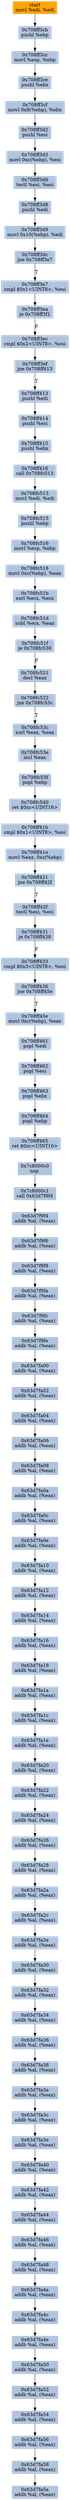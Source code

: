 digraph G {
node[shape=rectangle,style=filled,fillcolor=lightsteelblue,color=lightsteelblue]
bgcolor="transparent"
a0x708ff3c9movl_edi_edi[label="start\nmovl %edi, %edi",color="lightgrey",fillcolor="orange"];
a0x708ff3cbpushl_ebp[label="0x708ff3cb\npushl %ebp"];
a0x708ff3ccmovl_esp_ebp[label="0x708ff3cc\nmovl %esp, %ebp"];
a0x708ff3cepushl_ebx[label="0x708ff3ce\npushl %ebx"];
a0x708ff3cfmovl_0x8ebp__ebx[label="0x708ff3cf\nmovl 0x8(%ebp), %ebx"];
a0x708ff3d2pushl_esi[label="0x708ff3d2\npushl %esi"];
a0x708ff3d3movl_0xcebp__esi[label="0x708ff3d3\nmovl 0xc(%ebp), %esi"];
a0x708ff3d6testl_esi_esi[label="0x708ff3d6\ntestl %esi, %esi"];
a0x708ff3d8pushl_edi[label="0x708ff3d8\npushl %edi"];
a0x708ff3d9movl_0x10ebp__edi[label="0x708ff3d9\nmovl 0x10(%ebp), %edi"];
a0x708ff3dcjne_0x708ff3e7[label="0x708ff3dc\njne 0x708ff3e7"];
a0x708ff3e7cmpl_0x1UINT8_esi[label="0x708ff3e7\ncmpl $0x1<UINT8>, %esi"];
a0x708ff3eaje_0x708ff3f1[label="0x708ff3ea\nje 0x708ff3f1"];
a0x708ff3eccmpl_0x2UINT8_esi[label="0x708ff3ec\ncmpl $0x2<UINT8>, %esi"];
a0x708ff3efjne_0x708ff413[label="0x708ff3ef\njne 0x708ff413"];
a0x708ff413pushl_edi[label="0x708ff413\npushl %edi"];
a0x708ff414pushl_esi[label="0x708ff414\npushl %esi"];
a0x708ff415pushl_ebx[label="0x708ff415\npushl %ebx"];
a0x708ff416call_0x708fc513[label="0x708ff416\ncall 0x708fc513"];
a0x708fc513movl_edi_edi[label="0x708fc513\nmovl %edi, %edi"];
a0x708fc515pushl_ebp[label="0x708fc515\npushl %ebp"];
a0x708fc516movl_esp_ebp[label="0x708fc516\nmovl %esp, %ebp"];
a0x708fc518movl_0xcebp__eax[label="0x708fc518\nmovl 0xc(%ebp), %eax"];
a0x708fc51bxorl_ecx_ecx[label="0x708fc51b\nxorl %ecx, %ecx"];
a0x708fc51dsubl_ecx_eax[label="0x708fc51d\nsubl %ecx, %eax"];
a0x708fc51fje_0x708fc530[label="0x708fc51f\nje 0x708fc530"];
a0x708fc521decl_eax[label="0x708fc521\ndecl %eax"];
a0x708fc522jne_0x708fc53c[label="0x708fc522\njne 0x708fc53c"];
a0x708fc53cxorl_eax_eax[label="0x708fc53c\nxorl %eax, %eax"];
a0x708fc53eincl_eax[label="0x708fc53e\nincl %eax"];
a0x708fc53fpopl_ebp[label="0x708fc53f\npopl %ebp"];
a0x708fc540ret_0xcUINT16[label="0x708fc540\nret $0xc<UINT16>"];
a0x708ff41bcmpl_0x1UINT8_esi[label="0x708ff41b\ncmpl $0x1<UINT8>, %esi"];
a0x708ff41emovl_eax_0xcebp_[label="0x708ff41e\nmovl %eax, 0xc(%ebp)"];
a0x708ff421jne_0x708ff42f[label="0x708ff421\njne 0x708ff42f"];
a0x708ff42ftestl_esi_esi[label="0x708ff42f\ntestl %esi, %esi"];
a0x708ff431je_0x708ff438[label="0x708ff431\nje 0x708ff438"];
a0x708ff433cmpl_0x3UINT8_esi[label="0x708ff433\ncmpl $0x3<UINT8>, %esi"];
a0x708ff436jne_0x708ff45e[label="0x708ff436\njne 0x708ff45e"];
a0x708ff45emovl_0xcebp__eax[label="0x708ff45e\nmovl 0xc(%ebp), %eax"];
a0x708ff461popl_edi[label="0x708ff461\npopl %edi"];
a0x708ff462popl_esi[label="0x708ff462\npopl %esi"];
a0x708ff463popl_ebx[label="0x708ff463\npopl %ebx"];
a0x708ff464popl_ebp[label="0x708ff464\npopl %ebp"];
a0x708ff465ret_0xcUINT16[label="0x708ff465\nret $0xc<UINT16>"];
a0x7c8000c0nop_[label="0x7c8000c0\nnop "];
a0x7c8000c1call_0x63d7f9f4[label="0x7c8000c1\ncall 0x63d7f9f4"];
a0x63d7f9f4addb_al_eax_[label="0x63d7f9f4\naddb %al, (%eax)"];
a0x63d7f9f6addb_al_eax_[label="0x63d7f9f6\naddb %al, (%eax)"];
a0x63d7f9f8addb_al_eax_[label="0x63d7f9f8\naddb %al, (%eax)"];
a0x63d7f9faaddb_al_eax_[label="0x63d7f9fa\naddb %al, (%eax)"];
a0x63d7f9fcaddb_al_eax_[label="0x63d7f9fc\naddb %al, (%eax)"];
a0x63d7f9feaddb_al_eax_[label="0x63d7f9fe\naddb %al, (%eax)"];
a0x63d7fa00addb_al_eax_[label="0x63d7fa00\naddb %al, (%eax)"];
a0x63d7fa02addb_al_eax_[label="0x63d7fa02\naddb %al, (%eax)"];
a0x63d7fa04addb_al_eax_[label="0x63d7fa04\naddb %al, (%eax)"];
a0x63d7fa06addb_al_eax_[label="0x63d7fa06\naddb %al, (%eax)"];
a0x63d7fa08addb_al_eax_[label="0x63d7fa08\naddb %al, (%eax)"];
a0x63d7fa0aaddb_al_eax_[label="0x63d7fa0a\naddb %al, (%eax)"];
a0x63d7fa0caddb_al_eax_[label="0x63d7fa0c\naddb %al, (%eax)"];
a0x63d7fa0eaddb_al_eax_[label="0x63d7fa0e\naddb %al, (%eax)"];
a0x63d7fa10addb_al_eax_[label="0x63d7fa10\naddb %al, (%eax)"];
a0x63d7fa12addb_al_eax_[label="0x63d7fa12\naddb %al, (%eax)"];
a0x63d7fa14addb_al_eax_[label="0x63d7fa14\naddb %al, (%eax)"];
a0x63d7fa16addb_al_eax_[label="0x63d7fa16\naddb %al, (%eax)"];
a0x63d7fa18addb_al_eax_[label="0x63d7fa18\naddb %al, (%eax)"];
a0x63d7fa1aaddb_al_eax_[label="0x63d7fa1a\naddb %al, (%eax)"];
a0x63d7fa1caddb_al_eax_[label="0x63d7fa1c\naddb %al, (%eax)"];
a0x63d7fa1eaddb_al_eax_[label="0x63d7fa1e\naddb %al, (%eax)"];
a0x63d7fa20addb_al_eax_[label="0x63d7fa20\naddb %al, (%eax)"];
a0x63d7fa22addb_al_eax_[label="0x63d7fa22\naddb %al, (%eax)"];
a0x63d7fa24addb_al_eax_[label="0x63d7fa24\naddb %al, (%eax)"];
a0x63d7fa26addb_al_eax_[label="0x63d7fa26\naddb %al, (%eax)"];
a0x63d7fa28addb_al_eax_[label="0x63d7fa28\naddb %al, (%eax)"];
a0x63d7fa2aaddb_al_eax_[label="0x63d7fa2a\naddb %al, (%eax)"];
a0x63d7fa2caddb_al_eax_[label="0x63d7fa2c\naddb %al, (%eax)"];
a0x63d7fa2eaddb_al_eax_[label="0x63d7fa2e\naddb %al, (%eax)"];
a0x63d7fa30addb_al_eax_[label="0x63d7fa30\naddb %al, (%eax)"];
a0x63d7fa32addb_al_eax_[label="0x63d7fa32\naddb %al, (%eax)"];
a0x63d7fa34addb_al_eax_[label="0x63d7fa34\naddb %al, (%eax)"];
a0x63d7fa36addb_al_eax_[label="0x63d7fa36\naddb %al, (%eax)"];
a0x63d7fa38addb_al_eax_[label="0x63d7fa38\naddb %al, (%eax)"];
a0x63d7fa3aaddb_al_eax_[label="0x63d7fa3a\naddb %al, (%eax)"];
a0x63d7fa3caddb_al_eax_[label="0x63d7fa3c\naddb %al, (%eax)"];
a0x63d7fa3eaddb_al_eax_[label="0x63d7fa3e\naddb %al, (%eax)"];
a0x63d7fa40addb_al_eax_[label="0x63d7fa40\naddb %al, (%eax)"];
a0x63d7fa42addb_al_eax_[label="0x63d7fa42\naddb %al, (%eax)"];
a0x63d7fa44addb_al_eax_[label="0x63d7fa44\naddb %al, (%eax)"];
a0x63d7fa46addb_al_eax_[label="0x63d7fa46\naddb %al, (%eax)"];
a0x63d7fa48addb_al_eax_[label="0x63d7fa48\naddb %al, (%eax)"];
a0x63d7fa4aaddb_al_eax_[label="0x63d7fa4a\naddb %al, (%eax)"];
a0x63d7fa4caddb_al_eax_[label="0x63d7fa4c\naddb %al, (%eax)"];
a0x63d7fa4eaddb_al_eax_[label="0x63d7fa4e\naddb %al, (%eax)"];
a0x63d7fa50addb_al_eax_[label="0x63d7fa50\naddb %al, (%eax)"];
a0x63d7fa52addb_al_eax_[label="0x63d7fa52\naddb %al, (%eax)"];
a0x63d7fa54addb_al_eax_[label="0x63d7fa54\naddb %al, (%eax)"];
a0x63d7fa56addb_al_eax_[label="0x63d7fa56\naddb %al, (%eax)"];
a0x63d7fa58addb_al_eax_[label="0x63d7fa58\naddb %al, (%eax)"];
a0x63d7fa5aaddb_al_eax_[label="0x63d7fa5a\naddb %al, (%eax)"];
a0x708ff3c9movl_edi_edi -> a0x708ff3cbpushl_ebp [color="#000000"];
a0x708ff3cbpushl_ebp -> a0x708ff3ccmovl_esp_ebp [color="#000000"];
a0x708ff3ccmovl_esp_ebp -> a0x708ff3cepushl_ebx [color="#000000"];
a0x708ff3cepushl_ebx -> a0x708ff3cfmovl_0x8ebp__ebx [color="#000000"];
a0x708ff3cfmovl_0x8ebp__ebx -> a0x708ff3d2pushl_esi [color="#000000"];
a0x708ff3d2pushl_esi -> a0x708ff3d3movl_0xcebp__esi [color="#000000"];
a0x708ff3d3movl_0xcebp__esi -> a0x708ff3d6testl_esi_esi [color="#000000"];
a0x708ff3d6testl_esi_esi -> a0x708ff3d8pushl_edi [color="#000000"];
a0x708ff3d8pushl_edi -> a0x708ff3d9movl_0x10ebp__edi [color="#000000"];
a0x708ff3d9movl_0x10ebp__edi -> a0x708ff3dcjne_0x708ff3e7 [color="#000000"];
a0x708ff3dcjne_0x708ff3e7 -> a0x708ff3e7cmpl_0x1UINT8_esi [color="#000000",label="T"];
a0x708ff3e7cmpl_0x1UINT8_esi -> a0x708ff3eaje_0x708ff3f1 [color="#000000"];
a0x708ff3eaje_0x708ff3f1 -> a0x708ff3eccmpl_0x2UINT8_esi [color="#000000",label="F"];
a0x708ff3eccmpl_0x2UINT8_esi -> a0x708ff3efjne_0x708ff413 [color="#000000"];
a0x708ff3efjne_0x708ff413 -> a0x708ff413pushl_edi [color="#000000",label="T"];
a0x708ff413pushl_edi -> a0x708ff414pushl_esi [color="#000000"];
a0x708ff414pushl_esi -> a0x708ff415pushl_ebx [color="#000000"];
a0x708ff415pushl_ebx -> a0x708ff416call_0x708fc513 [color="#000000"];
a0x708ff416call_0x708fc513 -> a0x708fc513movl_edi_edi [color="#000000"];
a0x708fc513movl_edi_edi -> a0x708fc515pushl_ebp [color="#000000"];
a0x708fc515pushl_ebp -> a0x708fc516movl_esp_ebp [color="#000000"];
a0x708fc516movl_esp_ebp -> a0x708fc518movl_0xcebp__eax [color="#000000"];
a0x708fc518movl_0xcebp__eax -> a0x708fc51bxorl_ecx_ecx [color="#000000"];
a0x708fc51bxorl_ecx_ecx -> a0x708fc51dsubl_ecx_eax [color="#000000"];
a0x708fc51dsubl_ecx_eax -> a0x708fc51fje_0x708fc530 [color="#000000"];
a0x708fc51fje_0x708fc530 -> a0x708fc521decl_eax [color="#000000",label="F"];
a0x708fc521decl_eax -> a0x708fc522jne_0x708fc53c [color="#000000"];
a0x708fc522jne_0x708fc53c -> a0x708fc53cxorl_eax_eax [color="#000000",label="T"];
a0x708fc53cxorl_eax_eax -> a0x708fc53eincl_eax [color="#000000"];
a0x708fc53eincl_eax -> a0x708fc53fpopl_ebp [color="#000000"];
a0x708fc53fpopl_ebp -> a0x708fc540ret_0xcUINT16 [color="#000000"];
a0x708fc540ret_0xcUINT16 -> a0x708ff41bcmpl_0x1UINT8_esi [color="#000000"];
a0x708ff41bcmpl_0x1UINT8_esi -> a0x708ff41emovl_eax_0xcebp_ [color="#000000"];
a0x708ff41emovl_eax_0xcebp_ -> a0x708ff421jne_0x708ff42f [color="#000000"];
a0x708ff421jne_0x708ff42f -> a0x708ff42ftestl_esi_esi [color="#000000",label="T"];
a0x708ff42ftestl_esi_esi -> a0x708ff431je_0x708ff438 [color="#000000"];
a0x708ff431je_0x708ff438 -> a0x708ff433cmpl_0x3UINT8_esi [color="#000000",label="F"];
a0x708ff433cmpl_0x3UINT8_esi -> a0x708ff436jne_0x708ff45e [color="#000000"];
a0x708ff436jne_0x708ff45e -> a0x708ff45emovl_0xcebp__eax [color="#000000",label="T"];
a0x708ff45emovl_0xcebp__eax -> a0x708ff461popl_edi [color="#000000"];
a0x708ff461popl_edi -> a0x708ff462popl_esi [color="#000000"];
a0x708ff462popl_esi -> a0x708ff463popl_ebx [color="#000000"];
a0x708ff463popl_ebx -> a0x708ff464popl_ebp [color="#000000"];
a0x708ff464popl_ebp -> a0x708ff465ret_0xcUINT16 [color="#000000"];
a0x708ff465ret_0xcUINT16 -> a0x7c8000c0nop_ [color="#000000"];
a0x7c8000c0nop_ -> a0x7c8000c1call_0x63d7f9f4 [color="#000000"];
a0x7c8000c1call_0x63d7f9f4 -> a0x63d7f9f4addb_al_eax_ [color="#000000"];
a0x63d7f9f4addb_al_eax_ -> a0x63d7f9f6addb_al_eax_ [color="#000000"];
a0x63d7f9f6addb_al_eax_ -> a0x63d7f9f8addb_al_eax_ [color="#000000"];
a0x63d7f9f8addb_al_eax_ -> a0x63d7f9faaddb_al_eax_ [color="#000000"];
a0x63d7f9faaddb_al_eax_ -> a0x63d7f9fcaddb_al_eax_ [color="#000000"];
a0x63d7f9fcaddb_al_eax_ -> a0x63d7f9feaddb_al_eax_ [color="#000000"];
a0x63d7f9feaddb_al_eax_ -> a0x63d7fa00addb_al_eax_ [color="#000000"];
a0x63d7fa00addb_al_eax_ -> a0x63d7fa02addb_al_eax_ [color="#000000"];
a0x63d7fa02addb_al_eax_ -> a0x63d7fa04addb_al_eax_ [color="#000000"];
a0x63d7fa04addb_al_eax_ -> a0x63d7fa06addb_al_eax_ [color="#000000"];
a0x63d7fa06addb_al_eax_ -> a0x63d7fa08addb_al_eax_ [color="#000000"];
a0x63d7fa08addb_al_eax_ -> a0x63d7fa0aaddb_al_eax_ [color="#000000"];
a0x63d7fa0aaddb_al_eax_ -> a0x63d7fa0caddb_al_eax_ [color="#000000"];
a0x63d7fa0caddb_al_eax_ -> a0x63d7fa0eaddb_al_eax_ [color="#000000"];
a0x63d7fa0eaddb_al_eax_ -> a0x63d7fa10addb_al_eax_ [color="#000000"];
a0x63d7fa10addb_al_eax_ -> a0x63d7fa12addb_al_eax_ [color="#000000"];
a0x63d7fa12addb_al_eax_ -> a0x63d7fa14addb_al_eax_ [color="#000000"];
a0x63d7fa14addb_al_eax_ -> a0x63d7fa16addb_al_eax_ [color="#000000"];
a0x63d7fa16addb_al_eax_ -> a0x63d7fa18addb_al_eax_ [color="#000000"];
a0x63d7fa18addb_al_eax_ -> a0x63d7fa1aaddb_al_eax_ [color="#000000"];
a0x63d7fa1aaddb_al_eax_ -> a0x63d7fa1caddb_al_eax_ [color="#000000"];
a0x63d7fa1caddb_al_eax_ -> a0x63d7fa1eaddb_al_eax_ [color="#000000"];
a0x63d7fa1eaddb_al_eax_ -> a0x63d7fa20addb_al_eax_ [color="#000000"];
a0x63d7fa20addb_al_eax_ -> a0x63d7fa22addb_al_eax_ [color="#000000"];
a0x63d7fa22addb_al_eax_ -> a0x63d7fa24addb_al_eax_ [color="#000000"];
a0x63d7fa24addb_al_eax_ -> a0x63d7fa26addb_al_eax_ [color="#000000"];
a0x63d7fa26addb_al_eax_ -> a0x63d7fa28addb_al_eax_ [color="#000000"];
a0x63d7fa28addb_al_eax_ -> a0x63d7fa2aaddb_al_eax_ [color="#000000"];
a0x63d7fa2aaddb_al_eax_ -> a0x63d7fa2caddb_al_eax_ [color="#000000"];
a0x63d7fa2caddb_al_eax_ -> a0x63d7fa2eaddb_al_eax_ [color="#000000"];
a0x63d7fa2eaddb_al_eax_ -> a0x63d7fa30addb_al_eax_ [color="#000000"];
a0x63d7fa30addb_al_eax_ -> a0x63d7fa32addb_al_eax_ [color="#000000"];
a0x63d7fa32addb_al_eax_ -> a0x63d7fa34addb_al_eax_ [color="#000000"];
a0x63d7fa34addb_al_eax_ -> a0x63d7fa36addb_al_eax_ [color="#000000"];
a0x63d7fa36addb_al_eax_ -> a0x63d7fa38addb_al_eax_ [color="#000000"];
a0x63d7fa38addb_al_eax_ -> a0x63d7fa3aaddb_al_eax_ [color="#000000"];
a0x63d7fa3aaddb_al_eax_ -> a0x63d7fa3caddb_al_eax_ [color="#000000"];
a0x63d7fa3caddb_al_eax_ -> a0x63d7fa3eaddb_al_eax_ [color="#000000"];
a0x63d7fa3eaddb_al_eax_ -> a0x63d7fa40addb_al_eax_ [color="#000000"];
a0x63d7fa40addb_al_eax_ -> a0x63d7fa42addb_al_eax_ [color="#000000"];
a0x63d7fa42addb_al_eax_ -> a0x63d7fa44addb_al_eax_ [color="#000000"];
a0x63d7fa44addb_al_eax_ -> a0x63d7fa46addb_al_eax_ [color="#000000"];
a0x63d7fa46addb_al_eax_ -> a0x63d7fa48addb_al_eax_ [color="#000000"];
a0x63d7fa48addb_al_eax_ -> a0x63d7fa4aaddb_al_eax_ [color="#000000"];
a0x63d7fa4aaddb_al_eax_ -> a0x63d7fa4caddb_al_eax_ [color="#000000"];
a0x63d7fa4caddb_al_eax_ -> a0x63d7fa4eaddb_al_eax_ [color="#000000"];
a0x63d7fa4eaddb_al_eax_ -> a0x63d7fa50addb_al_eax_ [color="#000000"];
a0x63d7fa50addb_al_eax_ -> a0x63d7fa52addb_al_eax_ [color="#000000"];
a0x63d7fa52addb_al_eax_ -> a0x63d7fa54addb_al_eax_ [color="#000000"];
a0x63d7fa54addb_al_eax_ -> a0x63d7fa56addb_al_eax_ [color="#000000"];
a0x63d7fa56addb_al_eax_ -> a0x63d7fa58addb_al_eax_ [color="#000000"];
a0x63d7fa58addb_al_eax_ -> a0x63d7fa5aaddb_al_eax_ [color="#000000"];
}
